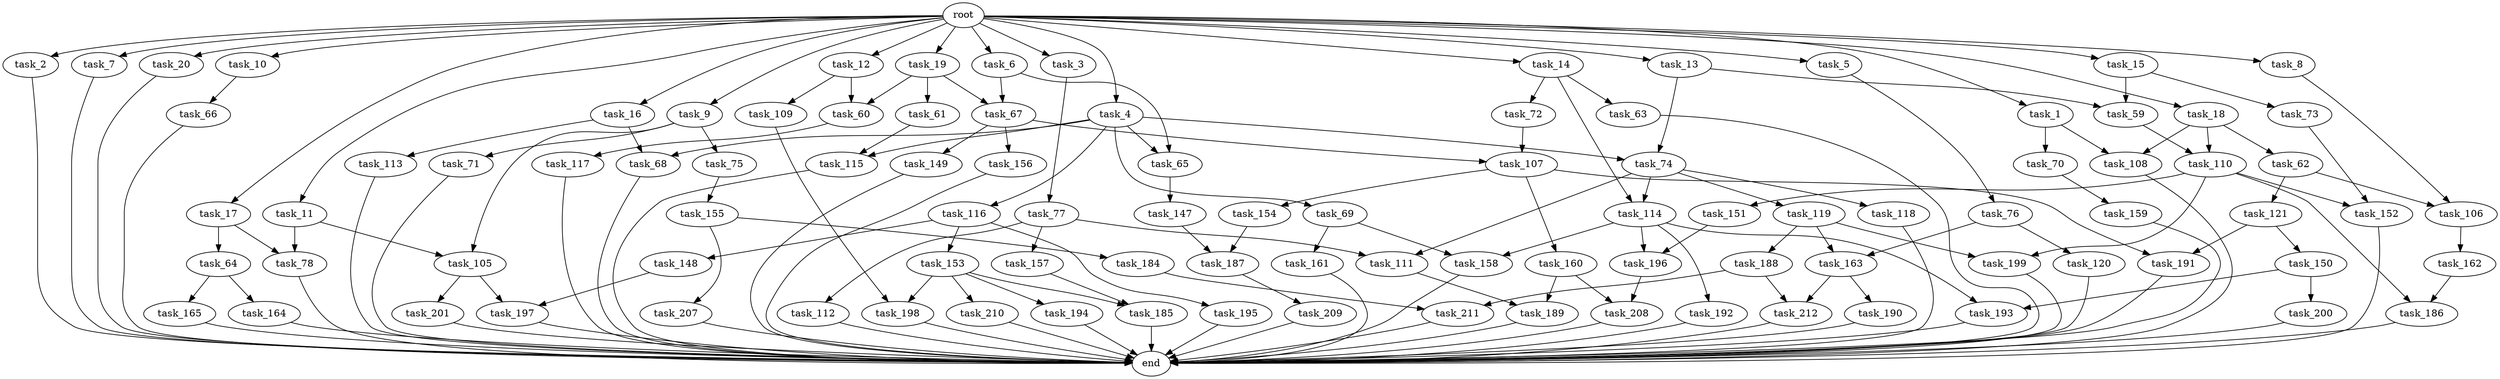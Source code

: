 digraph G {
  root [size="0.000000"];
  task_1 [size="1.024000"];
  task_2 [size="1.024000"];
  task_3 [size="1.024000"];
  task_4 [size="1.024000"];
  task_5 [size="1.024000"];
  task_6 [size="1.024000"];
  task_7 [size="1.024000"];
  task_8 [size="1.024000"];
  task_9 [size="1.024000"];
  task_10 [size="1.024000"];
  task_11 [size="1.024000"];
  task_12 [size="1.024000"];
  task_13 [size="1.024000"];
  task_14 [size="1.024000"];
  task_15 [size="1.024000"];
  task_16 [size="1.024000"];
  task_17 [size="1.024000"];
  task_18 [size="1.024000"];
  task_19 [size="1.024000"];
  task_20 [size="1.024000"];
  task_59 [size="292057776.128000"];
  task_60 [size="1245540515.840000"];
  task_61 [size="695784701.952000"];
  task_62 [size="137438953.472000"];
  task_63 [size="34359738.368000"];
  task_64 [size="34359738.368000"];
  task_65 [size="429496729.600000"];
  task_66 [size="549755813.888000"];
  task_67 [size="910533066.752000"];
  task_68 [size="523986010.112000"];
  task_69 [size="214748364.800000"];
  task_70 [size="34359738.368000"];
  task_71 [size="214748364.800000"];
  task_72 [size="34359738.368000"];
  task_73 [size="214748364.800000"];
  task_74 [size="292057776.128000"];
  task_75 [size="214748364.800000"];
  task_76 [size="309237645.312000"];
  task_77 [size="77309411.328000"];
  task_78 [size="68719476.736000"];
  task_105 [size="249108103.168000"];
  task_106 [size="764504178.688000"];
  task_107 [size="687194767.360000"];
  task_108 [size="171798691.840000"];
  task_109 [size="549755813.888000"];
  task_110 [size="274877906.944000"];
  task_111 [size="841813590.016000"];
  task_112 [size="420906795.008000"];
  task_113 [size="309237645.312000"];
  task_114 [size="455266533.376000"];
  task_115 [size="429496729.600000"];
  task_116 [size="214748364.800000"];
  task_117 [size="34359738.368000"];
  task_118 [size="420906795.008000"];
  task_119 [size="420906795.008000"];
  task_120 [size="549755813.888000"];
  task_121 [size="214748364.800000"];
  task_147 [size="420906795.008000"];
  task_148 [size="420906795.008000"];
  task_149 [size="549755813.888000"];
  task_150 [size="695784701.952000"];
  task_151 [size="858993459.200000"];
  task_152 [size="1717986918.400000"];
  task_153 [size="420906795.008000"];
  task_154 [size="858993459.200000"];
  task_155 [size="420906795.008000"];
  task_156 [size="549755813.888000"];
  task_157 [size="420906795.008000"];
  task_158 [size="893353197.568000"];
  task_159 [size="137438953.472000"];
  task_160 [size="858993459.200000"];
  task_161 [size="858993459.200000"];
  task_162 [size="420906795.008000"];
  task_163 [size="1408749273.088000"];
  task_164 [size="858993459.200000"];
  task_165 [size="858993459.200000"];
  task_184 [size="695784701.952000"];
  task_185 [size="249108103.168000"];
  task_186 [size="1554778161.152000"];
  task_187 [size="171798691.840000"];
  task_188 [size="858993459.200000"];
  task_189 [size="154618822.656000"];
  task_190 [size="858993459.200000"];
  task_191 [size="1554778161.152000"];
  task_192 [size="34359738.368000"];
  task_193 [size="584115552.256000"];
  task_194 [size="34359738.368000"];
  task_195 [size="420906795.008000"];
  task_196 [size="343597383.680000"];
  task_197 [size="352187318.272000"];
  task_198 [size="455266533.376000"];
  task_199 [size="1717986918.400000"];
  task_200 [size="549755813.888000"];
  task_201 [size="214748364.800000"];
  task_207 [size="695784701.952000"];
  task_208 [size="936302870.528000"];
  task_209 [size="420906795.008000"];
  task_210 [size="34359738.368000"];
  task_211 [size="730144440.320000"];
  task_212 [size="893353197.568000"];
  end [size="0.000000"];

  root -> task_1 [size="1.000000"];
  root -> task_2 [size="1.000000"];
  root -> task_3 [size="1.000000"];
  root -> task_4 [size="1.000000"];
  root -> task_5 [size="1.000000"];
  root -> task_6 [size="1.000000"];
  root -> task_7 [size="1.000000"];
  root -> task_8 [size="1.000000"];
  root -> task_9 [size="1.000000"];
  root -> task_10 [size="1.000000"];
  root -> task_11 [size="1.000000"];
  root -> task_12 [size="1.000000"];
  root -> task_13 [size="1.000000"];
  root -> task_14 [size="1.000000"];
  root -> task_15 [size="1.000000"];
  root -> task_16 [size="1.000000"];
  root -> task_17 [size="1.000000"];
  root -> task_18 [size="1.000000"];
  root -> task_19 [size="1.000000"];
  root -> task_20 [size="1.000000"];
  task_1 -> task_70 [size="33554432.000000"];
  task_1 -> task_108 [size="33554432.000000"];
  task_2 -> end [size="1.000000"];
  task_3 -> task_77 [size="75497472.000000"];
  task_4 -> task_65 [size="209715200.000000"];
  task_4 -> task_68 [size="209715200.000000"];
  task_4 -> task_69 [size="209715200.000000"];
  task_4 -> task_74 [size="209715200.000000"];
  task_4 -> task_115 [size="209715200.000000"];
  task_4 -> task_116 [size="209715200.000000"];
  task_5 -> task_76 [size="301989888.000000"];
  task_6 -> task_65 [size="209715200.000000"];
  task_6 -> task_67 [size="209715200.000000"];
  task_7 -> end [size="1.000000"];
  task_8 -> task_106 [size="536870912.000000"];
  task_9 -> task_71 [size="209715200.000000"];
  task_9 -> task_75 [size="209715200.000000"];
  task_9 -> task_105 [size="209715200.000000"];
  task_10 -> task_66 [size="536870912.000000"];
  task_11 -> task_78 [size="33554432.000000"];
  task_11 -> task_105 [size="33554432.000000"];
  task_12 -> task_60 [size="536870912.000000"];
  task_12 -> task_109 [size="536870912.000000"];
  task_13 -> task_59 [size="75497472.000000"];
  task_13 -> task_74 [size="75497472.000000"];
  task_14 -> task_63 [size="33554432.000000"];
  task_14 -> task_72 [size="33554432.000000"];
  task_14 -> task_114 [size="33554432.000000"];
  task_15 -> task_59 [size="209715200.000000"];
  task_15 -> task_73 [size="209715200.000000"];
  task_16 -> task_68 [size="301989888.000000"];
  task_16 -> task_113 [size="301989888.000000"];
  task_17 -> task_64 [size="33554432.000000"];
  task_17 -> task_78 [size="33554432.000000"];
  task_18 -> task_62 [size="134217728.000000"];
  task_18 -> task_108 [size="134217728.000000"];
  task_18 -> task_110 [size="134217728.000000"];
  task_19 -> task_60 [size="679477248.000000"];
  task_19 -> task_61 [size="679477248.000000"];
  task_19 -> task_67 [size="679477248.000000"];
  task_20 -> end [size="1.000000"];
  task_59 -> task_110 [size="134217728.000000"];
  task_60 -> task_117 [size="33554432.000000"];
  task_61 -> task_115 [size="209715200.000000"];
  task_62 -> task_106 [size="209715200.000000"];
  task_62 -> task_121 [size="209715200.000000"];
  task_63 -> end [size="1.000000"];
  task_64 -> task_164 [size="838860800.000000"];
  task_64 -> task_165 [size="838860800.000000"];
  task_65 -> task_147 [size="411041792.000000"];
  task_66 -> end [size="1.000000"];
  task_67 -> task_107 [size="536870912.000000"];
  task_67 -> task_149 [size="536870912.000000"];
  task_67 -> task_156 [size="536870912.000000"];
  task_68 -> end [size="1.000000"];
  task_69 -> task_158 [size="838860800.000000"];
  task_69 -> task_161 [size="838860800.000000"];
  task_70 -> task_159 [size="134217728.000000"];
  task_71 -> end [size="1.000000"];
  task_72 -> task_107 [size="134217728.000000"];
  task_73 -> task_152 [size="838860800.000000"];
  task_74 -> task_111 [size="411041792.000000"];
  task_74 -> task_114 [size="411041792.000000"];
  task_74 -> task_118 [size="411041792.000000"];
  task_74 -> task_119 [size="411041792.000000"];
  task_75 -> task_155 [size="411041792.000000"];
  task_76 -> task_120 [size="536870912.000000"];
  task_76 -> task_163 [size="536870912.000000"];
  task_77 -> task_111 [size="411041792.000000"];
  task_77 -> task_112 [size="411041792.000000"];
  task_77 -> task_157 [size="411041792.000000"];
  task_78 -> end [size="1.000000"];
  task_105 -> task_197 [size="209715200.000000"];
  task_105 -> task_201 [size="209715200.000000"];
  task_106 -> task_162 [size="411041792.000000"];
  task_107 -> task_154 [size="838860800.000000"];
  task_107 -> task_160 [size="838860800.000000"];
  task_107 -> task_191 [size="838860800.000000"];
  task_108 -> end [size="1.000000"];
  task_109 -> task_198 [size="411041792.000000"];
  task_110 -> task_151 [size="838860800.000000"];
  task_110 -> task_152 [size="838860800.000000"];
  task_110 -> task_186 [size="838860800.000000"];
  task_110 -> task_199 [size="838860800.000000"];
  task_111 -> task_189 [size="75497472.000000"];
  task_112 -> end [size="1.000000"];
  task_113 -> end [size="1.000000"];
  task_114 -> task_158 [size="33554432.000000"];
  task_114 -> task_192 [size="33554432.000000"];
  task_114 -> task_193 [size="33554432.000000"];
  task_114 -> task_196 [size="33554432.000000"];
  task_115 -> end [size="1.000000"];
  task_116 -> task_148 [size="411041792.000000"];
  task_116 -> task_153 [size="411041792.000000"];
  task_116 -> task_195 [size="411041792.000000"];
  task_117 -> end [size="1.000000"];
  task_118 -> end [size="1.000000"];
  task_119 -> task_163 [size="838860800.000000"];
  task_119 -> task_188 [size="838860800.000000"];
  task_119 -> task_199 [size="838860800.000000"];
  task_120 -> end [size="1.000000"];
  task_121 -> task_150 [size="679477248.000000"];
  task_121 -> task_191 [size="679477248.000000"];
  task_147 -> task_187 [size="33554432.000000"];
  task_148 -> task_197 [size="134217728.000000"];
  task_149 -> end [size="1.000000"];
  task_150 -> task_193 [size="536870912.000000"];
  task_150 -> task_200 [size="536870912.000000"];
  task_151 -> task_196 [size="301989888.000000"];
  task_152 -> end [size="1.000000"];
  task_153 -> task_185 [size="33554432.000000"];
  task_153 -> task_194 [size="33554432.000000"];
  task_153 -> task_198 [size="33554432.000000"];
  task_153 -> task_210 [size="33554432.000000"];
  task_154 -> task_187 [size="134217728.000000"];
  task_155 -> task_184 [size="679477248.000000"];
  task_155 -> task_207 [size="679477248.000000"];
  task_156 -> end [size="1.000000"];
  task_157 -> task_185 [size="209715200.000000"];
  task_158 -> end [size="1.000000"];
  task_159 -> end [size="1.000000"];
  task_160 -> task_189 [size="75497472.000000"];
  task_160 -> task_208 [size="75497472.000000"];
  task_161 -> end [size="1.000000"];
  task_162 -> task_186 [size="679477248.000000"];
  task_163 -> task_190 [size="838860800.000000"];
  task_163 -> task_212 [size="838860800.000000"];
  task_164 -> end [size="1.000000"];
  task_165 -> end [size="1.000000"];
  task_184 -> task_211 [size="679477248.000000"];
  task_185 -> end [size="1.000000"];
  task_186 -> end [size="1.000000"];
  task_187 -> task_209 [size="411041792.000000"];
  task_188 -> task_211 [size="33554432.000000"];
  task_188 -> task_212 [size="33554432.000000"];
  task_189 -> end [size="1.000000"];
  task_190 -> end [size="1.000000"];
  task_191 -> end [size="1.000000"];
  task_192 -> end [size="1.000000"];
  task_193 -> end [size="1.000000"];
  task_194 -> end [size="1.000000"];
  task_195 -> end [size="1.000000"];
  task_196 -> task_208 [size="838860800.000000"];
  task_197 -> end [size="1.000000"];
  task_198 -> end [size="1.000000"];
  task_199 -> end [size="1.000000"];
  task_200 -> end [size="1.000000"];
  task_201 -> end [size="1.000000"];
  task_207 -> end [size="1.000000"];
  task_208 -> end [size="1.000000"];
  task_209 -> end [size="1.000000"];
  task_210 -> end [size="1.000000"];
  task_211 -> end [size="1.000000"];
  task_212 -> end [size="1.000000"];
}
